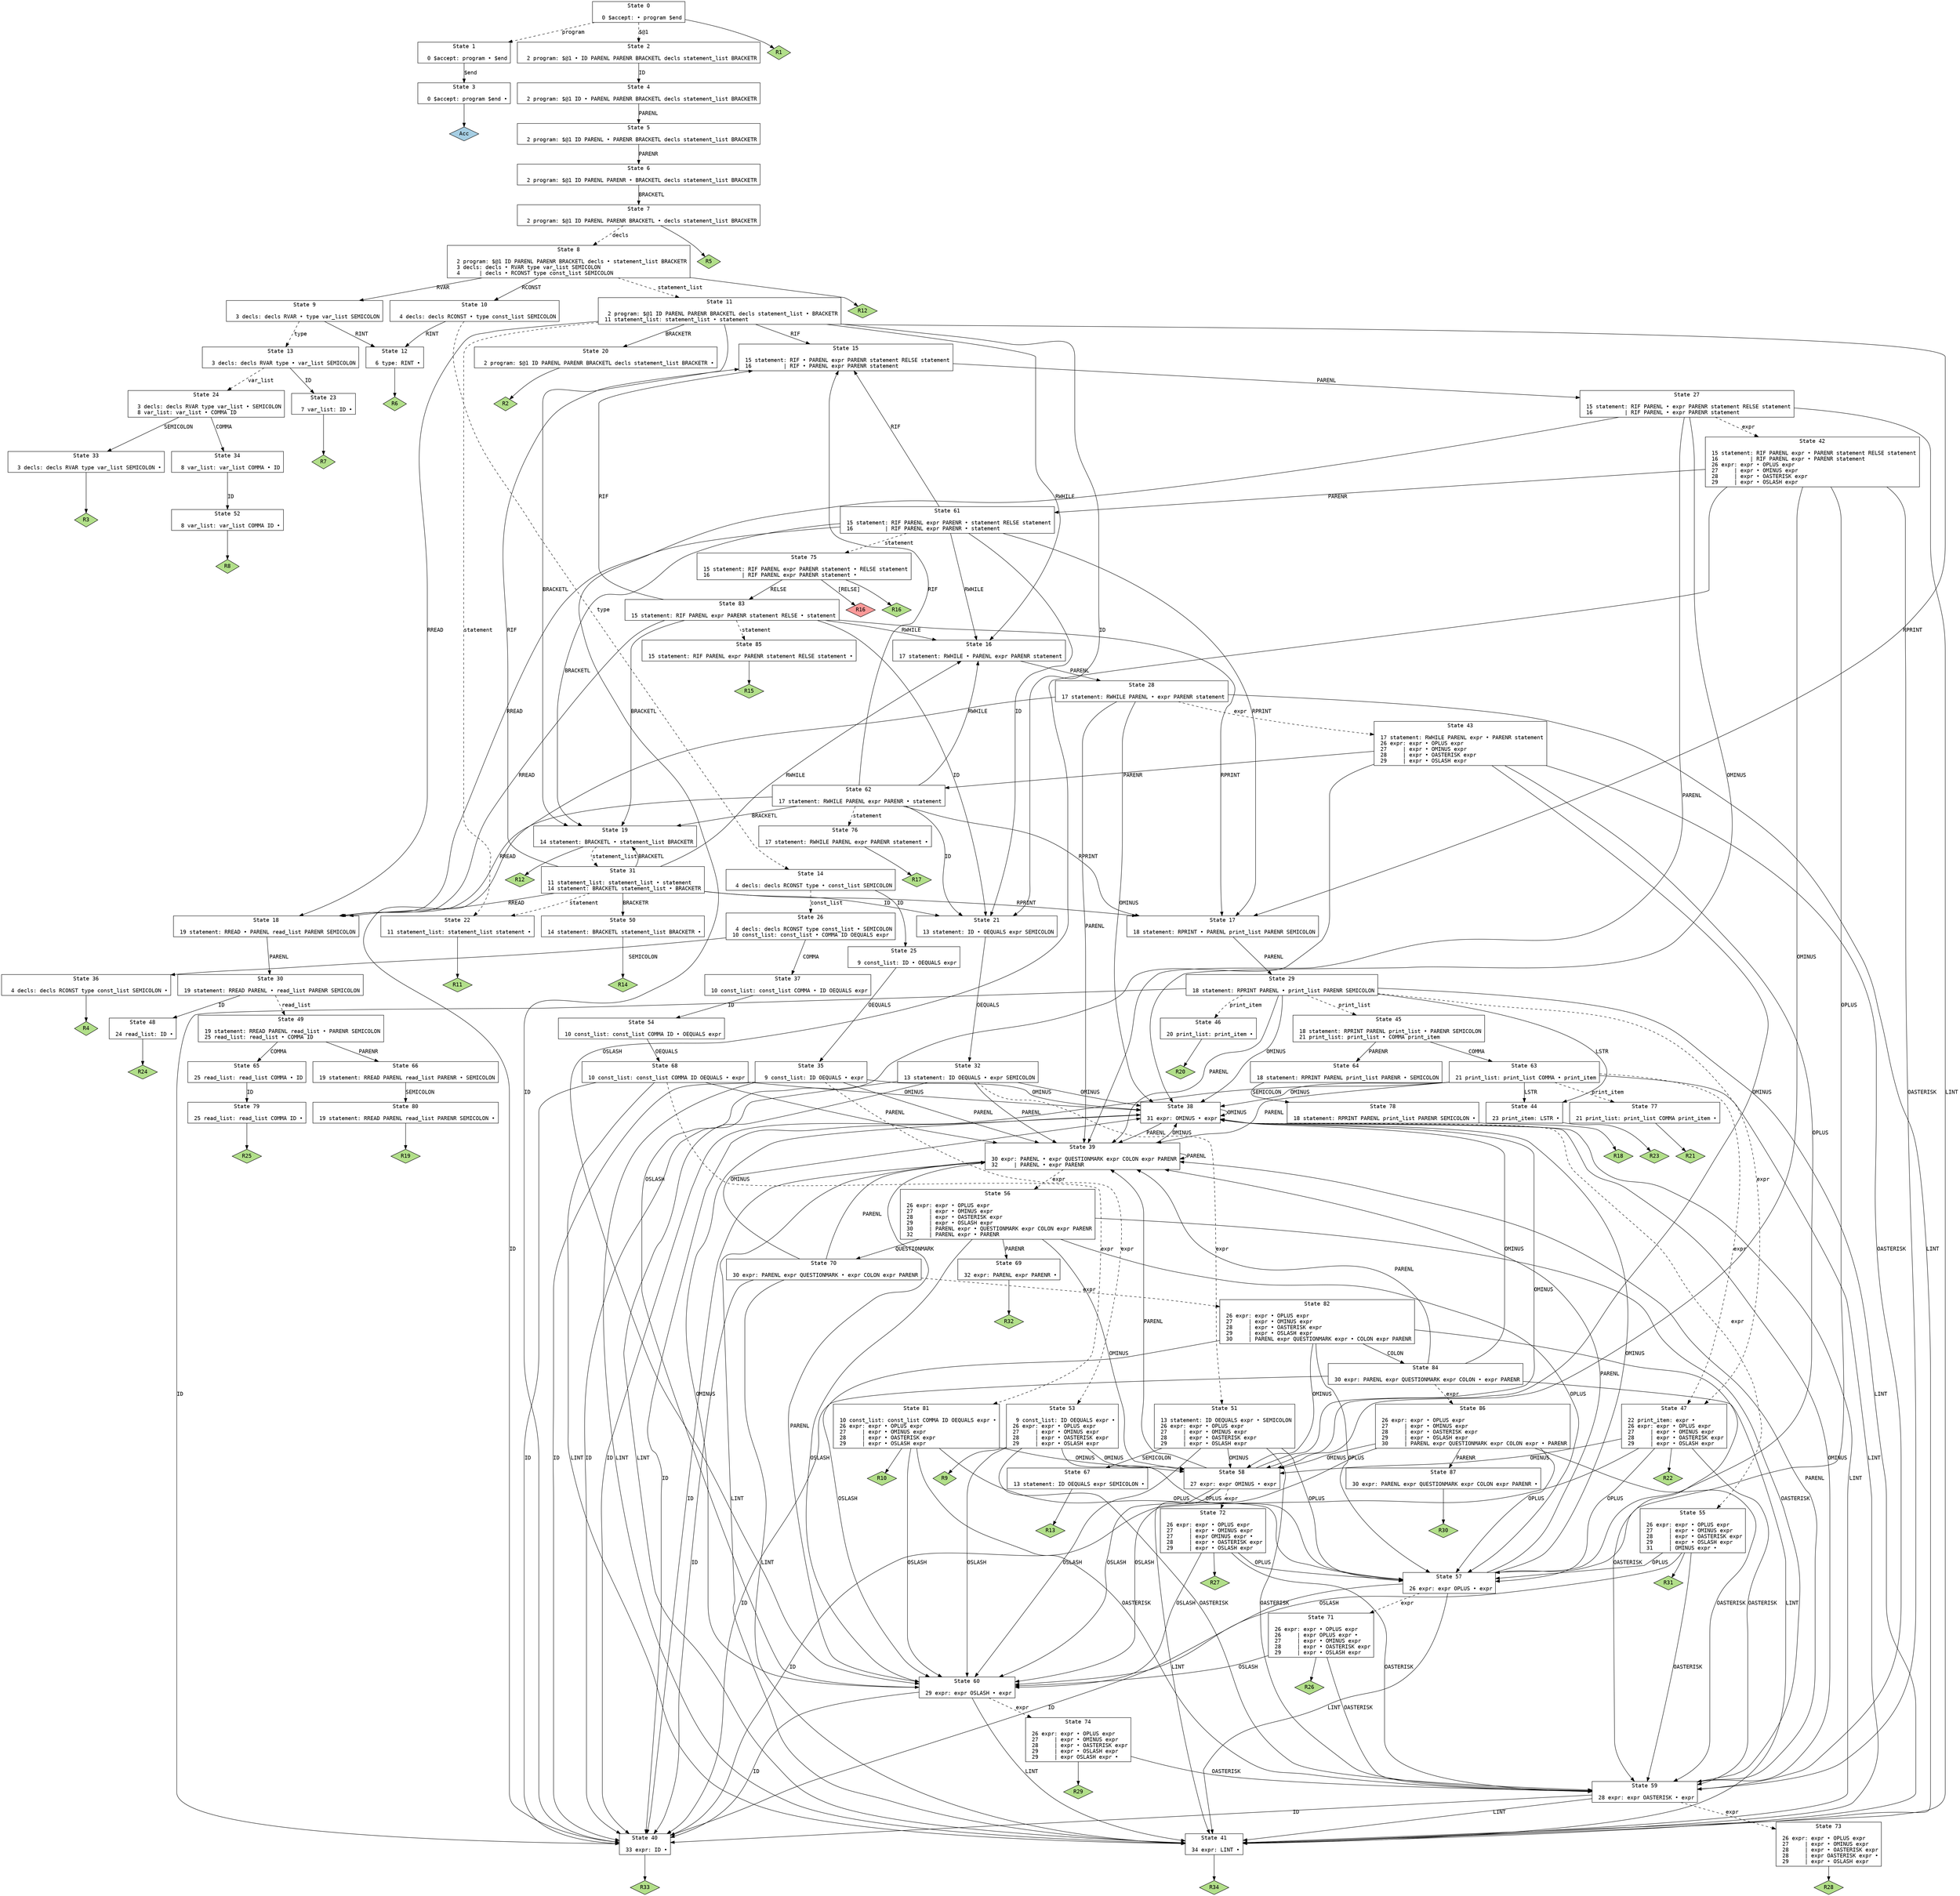 // Generated by GNU Bison 3.8.2.
// Report bugs to <bug-bison@gnu.org>.
// Home page: <https://www.gnu.org/software/bison/>.

digraph "minic.y"
{
  node [fontname = courier, shape = box, colorscheme = paired6]
  edge [fontname = courier]

  0 [label="State 0\n\l  0 $accept: • program $end\l"]
  0 -> 1 [style=dashed label="program"]
  0 -> 2 [style=dashed label="$@1"]
  0 -> "0R1" [style=solid]
 "0R1" [label="R1", fillcolor=3, shape=diamond, style=filled]
  1 [label="State 1\n\l  0 $accept: program • $end\l"]
  1 -> 3 [style=solid label="$end"]
  2 [label="State 2\n\l  2 program: $@1 • ID PARENL PARENR BRACKETL decls statement_list BRACKETR\l"]
  2 -> 4 [style=solid label="ID"]
  3 [label="State 3\n\l  0 $accept: program $end •\l"]
  3 -> "3R0" [style=solid]
 "3R0" [label="Acc", fillcolor=1, shape=diamond, style=filled]
  4 [label="State 4\n\l  2 program: $@1 ID • PARENL PARENR BRACKETL decls statement_list BRACKETR\l"]
  4 -> 5 [style=solid label="PARENL"]
  5 [label="State 5\n\l  2 program: $@1 ID PARENL • PARENR BRACKETL decls statement_list BRACKETR\l"]
  5 -> 6 [style=solid label="PARENR"]
  6 [label="State 6\n\l  2 program: $@1 ID PARENL PARENR • BRACKETL decls statement_list BRACKETR\l"]
  6 -> 7 [style=solid label="BRACKETL"]
  7 [label="State 7\n\l  2 program: $@1 ID PARENL PARENR BRACKETL • decls statement_list BRACKETR\l"]
  7 -> 8 [style=dashed label="decls"]
  7 -> "7R5" [style=solid]
 "7R5" [label="R5", fillcolor=3, shape=diamond, style=filled]
  8 [label="State 8\n\l  2 program: $@1 ID PARENL PARENR BRACKETL decls • statement_list BRACKETR\l  3 decls: decls • RVAR type var_list SEMICOLON\l  4      | decls • RCONST type const_list SEMICOLON\l"]
  8 -> 9 [style=solid label="RVAR"]
  8 -> 10 [style=solid label="RCONST"]
  8 -> 11 [style=dashed label="statement_list"]
  8 -> "8R12" [style=solid]
 "8R12" [label="R12", fillcolor=3, shape=diamond, style=filled]
  9 [label="State 9\n\l  3 decls: decls RVAR • type var_list SEMICOLON\l"]
  9 -> 12 [style=solid label="RINT"]
  9 -> 13 [style=dashed label="type"]
  10 [label="State 10\n\l  4 decls: decls RCONST • type const_list SEMICOLON\l"]
  10 -> 12 [style=solid label="RINT"]
  10 -> 14 [style=dashed label="type"]
  11 [label="State 11\n\l  2 program: $@1 ID PARENL PARENR BRACKETL decls statement_list • BRACKETR\l 11 statement_list: statement_list • statement\l"]
  11 -> 15 [style=solid label="RIF"]
  11 -> 16 [style=solid label="RWHILE"]
  11 -> 17 [style=solid label="RPRINT"]
  11 -> 18 [style=solid label="RREAD"]
  11 -> 19 [style=solid label="BRACKETL"]
  11 -> 20 [style=solid label="BRACKETR"]
  11 -> 21 [style=solid label="ID"]
  11 -> 22 [style=dashed label="statement"]
  12 [label="State 12\n\l  6 type: RINT •\l"]
  12 -> "12R6" [style=solid]
 "12R6" [label="R6", fillcolor=3, shape=diamond, style=filled]
  13 [label="State 13\n\l  3 decls: decls RVAR type • var_list SEMICOLON\l"]
  13 -> 23 [style=solid label="ID"]
  13 -> 24 [style=dashed label="var_list"]
  14 [label="State 14\n\l  4 decls: decls RCONST type • const_list SEMICOLON\l"]
  14 -> 25 [style=solid label="ID"]
  14 -> 26 [style=dashed label="const_list"]
  15 [label="State 15\n\l 15 statement: RIF • PARENL expr PARENR statement RELSE statement\l 16          | RIF • PARENL expr PARENR statement\l"]
  15 -> 27 [style=solid label="PARENL"]
  16 [label="State 16\n\l 17 statement: RWHILE • PARENL expr PARENR statement\l"]
  16 -> 28 [style=solid label="PARENL"]
  17 [label="State 17\n\l 18 statement: RPRINT • PARENL print_list PARENR SEMICOLON\l"]
  17 -> 29 [style=solid label="PARENL"]
  18 [label="State 18\n\l 19 statement: RREAD • PARENL read_list PARENR SEMICOLON\l"]
  18 -> 30 [style=solid label="PARENL"]
  19 [label="State 19\n\l 14 statement: BRACKETL • statement_list BRACKETR\l"]
  19 -> 31 [style=dashed label="statement_list"]
  19 -> "19R12" [style=solid]
 "19R12" [label="R12", fillcolor=3, shape=diamond, style=filled]
  20 [label="State 20\n\l  2 program: $@1 ID PARENL PARENR BRACKETL decls statement_list BRACKETR •\l"]
  20 -> "20R2" [style=solid]
 "20R2" [label="R2", fillcolor=3, shape=diamond, style=filled]
  21 [label="State 21\n\l 13 statement: ID • OEQUALS expr SEMICOLON\l"]
  21 -> 32 [style=solid label="OEQUALS"]
  22 [label="State 22\n\l 11 statement_list: statement_list statement •\l"]
  22 -> "22R11" [style=solid]
 "22R11" [label="R11", fillcolor=3, shape=diamond, style=filled]
  23 [label="State 23\n\l  7 var_list: ID •\l"]
  23 -> "23R7" [style=solid]
 "23R7" [label="R7", fillcolor=3, shape=diamond, style=filled]
  24 [label="State 24\n\l  3 decls: decls RVAR type var_list • SEMICOLON\l  8 var_list: var_list • COMMA ID\l"]
  24 -> 33 [style=solid label="SEMICOLON"]
  24 -> 34 [style=solid label="COMMA"]
  25 [label="State 25\n\l  9 const_list: ID • OEQUALS expr\l"]
  25 -> 35 [style=solid label="OEQUALS"]
  26 [label="State 26\n\l  4 decls: decls RCONST type const_list • SEMICOLON\l 10 const_list: const_list • COMMA ID OEQUALS expr\l"]
  26 -> 36 [style=solid label="SEMICOLON"]
  26 -> 37 [style=solid label="COMMA"]
  27 [label="State 27\n\l 15 statement: RIF PARENL • expr PARENR statement RELSE statement\l 16          | RIF PARENL • expr PARENR statement\l"]
  27 -> 38 [style=solid label="OMINUS"]
  27 -> 39 [style=solid label="PARENL"]
  27 -> 40 [style=solid label="ID"]
  27 -> 41 [style=solid label="LINT"]
  27 -> 42 [style=dashed label="expr"]
  28 [label="State 28\n\l 17 statement: RWHILE PARENL • expr PARENR statement\l"]
  28 -> 38 [style=solid label="OMINUS"]
  28 -> 39 [style=solid label="PARENL"]
  28 -> 40 [style=solid label="ID"]
  28 -> 41 [style=solid label="LINT"]
  28 -> 43 [style=dashed label="expr"]
  29 [label="State 29\n\l 18 statement: RPRINT PARENL • print_list PARENR SEMICOLON\l"]
  29 -> 38 [style=solid label="OMINUS"]
  29 -> 39 [style=solid label="PARENL"]
  29 -> 40 [style=solid label="ID"]
  29 -> 44 [style=solid label="LSTR"]
  29 -> 41 [style=solid label="LINT"]
  29 -> 45 [style=dashed label="print_list"]
  29 -> 46 [style=dashed label="print_item"]
  29 -> 47 [style=dashed label="expr"]
  30 [label="State 30\n\l 19 statement: RREAD PARENL • read_list PARENR SEMICOLON\l"]
  30 -> 48 [style=solid label="ID"]
  30 -> 49 [style=dashed label="read_list"]
  31 [label="State 31\n\l 11 statement_list: statement_list • statement\l 14 statement: BRACKETL statement_list • BRACKETR\l"]
  31 -> 15 [style=solid label="RIF"]
  31 -> 16 [style=solid label="RWHILE"]
  31 -> 17 [style=solid label="RPRINT"]
  31 -> 18 [style=solid label="RREAD"]
  31 -> 19 [style=solid label="BRACKETL"]
  31 -> 50 [style=solid label="BRACKETR"]
  31 -> 21 [style=solid label="ID"]
  31 -> 22 [style=dashed label="statement"]
  32 [label="State 32\n\l 13 statement: ID OEQUALS • expr SEMICOLON\l"]
  32 -> 38 [style=solid label="OMINUS"]
  32 -> 39 [style=solid label="PARENL"]
  32 -> 40 [style=solid label="ID"]
  32 -> 41 [style=solid label="LINT"]
  32 -> 51 [style=dashed label="expr"]
  33 [label="State 33\n\l  3 decls: decls RVAR type var_list SEMICOLON •\l"]
  33 -> "33R3" [style=solid]
 "33R3" [label="R3", fillcolor=3, shape=diamond, style=filled]
  34 [label="State 34\n\l  8 var_list: var_list COMMA • ID\l"]
  34 -> 52 [style=solid label="ID"]
  35 [label="State 35\n\l  9 const_list: ID OEQUALS • expr\l"]
  35 -> 38 [style=solid label="OMINUS"]
  35 -> 39 [style=solid label="PARENL"]
  35 -> 40 [style=solid label="ID"]
  35 -> 41 [style=solid label="LINT"]
  35 -> 53 [style=dashed label="expr"]
  36 [label="State 36\n\l  4 decls: decls RCONST type const_list SEMICOLON •\l"]
  36 -> "36R4" [style=solid]
 "36R4" [label="R4", fillcolor=3, shape=diamond, style=filled]
  37 [label="State 37\n\l 10 const_list: const_list COMMA • ID OEQUALS expr\l"]
  37 -> 54 [style=solid label="ID"]
  38 [label="State 38\n\l 31 expr: OMINUS • expr\l"]
  38 -> 38 [style=solid label="OMINUS"]
  38 -> 39 [style=solid label="PARENL"]
  38 -> 40 [style=solid label="ID"]
  38 -> 41 [style=solid label="LINT"]
  38 -> 55 [style=dashed label="expr"]
  39 [label="State 39\n\l 30 expr: PARENL • expr QUESTIONMARK expr COLON expr PARENR\l 32     | PARENL • expr PARENR\l"]
  39 -> 38 [style=solid label="OMINUS"]
  39 -> 39 [style=solid label="PARENL"]
  39 -> 40 [style=solid label="ID"]
  39 -> 41 [style=solid label="LINT"]
  39 -> 56 [style=dashed label="expr"]
  40 [label="State 40\n\l 33 expr: ID •\l"]
  40 -> "40R33" [style=solid]
 "40R33" [label="R33", fillcolor=3, shape=diamond, style=filled]
  41 [label="State 41\n\l 34 expr: LINT •\l"]
  41 -> "41R34" [style=solid]
 "41R34" [label="R34", fillcolor=3, shape=diamond, style=filled]
  42 [label="State 42\n\l 15 statement: RIF PARENL expr • PARENR statement RELSE statement\l 16          | RIF PARENL expr • PARENR statement\l 26 expr: expr • OPLUS expr\l 27     | expr • OMINUS expr\l 28     | expr • OASTERISK expr\l 29     | expr • OSLASH expr\l"]
  42 -> 57 [style=solid label="OPLUS"]
  42 -> 58 [style=solid label="OMINUS"]
  42 -> 59 [style=solid label="OASTERISK"]
  42 -> 60 [style=solid label="OSLASH"]
  42 -> 61 [style=solid label="PARENR"]
  43 [label="State 43\n\l 17 statement: RWHILE PARENL expr • PARENR statement\l 26 expr: expr • OPLUS expr\l 27     | expr • OMINUS expr\l 28     | expr • OASTERISK expr\l 29     | expr • OSLASH expr\l"]
  43 -> 57 [style=solid label="OPLUS"]
  43 -> 58 [style=solid label="OMINUS"]
  43 -> 59 [style=solid label="OASTERISK"]
  43 -> 60 [style=solid label="OSLASH"]
  43 -> 62 [style=solid label="PARENR"]
  44 [label="State 44\n\l 23 print_item: LSTR •\l"]
  44 -> "44R23" [style=solid]
 "44R23" [label="R23", fillcolor=3, shape=diamond, style=filled]
  45 [label="State 45\n\l 18 statement: RPRINT PARENL print_list • PARENR SEMICOLON\l 21 print_list: print_list • COMMA print_item\l"]
  45 -> 63 [style=solid label="COMMA"]
  45 -> 64 [style=solid label="PARENR"]
  46 [label="State 46\n\l 20 print_list: print_item •\l"]
  46 -> "46R20" [style=solid]
 "46R20" [label="R20", fillcolor=3, shape=diamond, style=filled]
  47 [label="State 47\n\l 22 print_item: expr •\l 26 expr: expr • OPLUS expr\l 27     | expr • OMINUS expr\l 28     | expr • OASTERISK expr\l 29     | expr • OSLASH expr\l"]
  47 -> 57 [style=solid label="OPLUS"]
  47 -> 58 [style=solid label="OMINUS"]
  47 -> 59 [style=solid label="OASTERISK"]
  47 -> 60 [style=solid label="OSLASH"]
  47 -> "47R22" [style=solid]
 "47R22" [label="R22", fillcolor=3, shape=diamond, style=filled]
  48 [label="State 48\n\l 24 read_list: ID •\l"]
  48 -> "48R24" [style=solid]
 "48R24" [label="R24", fillcolor=3, shape=diamond, style=filled]
  49 [label="State 49\n\l 19 statement: RREAD PARENL read_list • PARENR SEMICOLON\l 25 read_list: read_list • COMMA ID\l"]
  49 -> 65 [style=solid label="COMMA"]
  49 -> 66 [style=solid label="PARENR"]
  50 [label="State 50\n\l 14 statement: BRACKETL statement_list BRACKETR •\l"]
  50 -> "50R14" [style=solid]
 "50R14" [label="R14", fillcolor=3, shape=diamond, style=filled]
  51 [label="State 51\n\l 13 statement: ID OEQUALS expr • SEMICOLON\l 26 expr: expr • OPLUS expr\l 27     | expr • OMINUS expr\l 28     | expr • OASTERISK expr\l 29     | expr • OSLASH expr\l"]
  51 -> 67 [style=solid label="SEMICOLON"]
  51 -> 57 [style=solid label="OPLUS"]
  51 -> 58 [style=solid label="OMINUS"]
  51 -> 59 [style=solid label="OASTERISK"]
  51 -> 60 [style=solid label="OSLASH"]
  52 [label="State 52\n\l  8 var_list: var_list COMMA ID •\l"]
  52 -> "52R8" [style=solid]
 "52R8" [label="R8", fillcolor=3, shape=diamond, style=filled]
  53 [label="State 53\n\l  9 const_list: ID OEQUALS expr •\l 26 expr: expr • OPLUS expr\l 27     | expr • OMINUS expr\l 28     | expr • OASTERISK expr\l 29     | expr • OSLASH expr\l"]
  53 -> 57 [style=solid label="OPLUS"]
  53 -> 58 [style=solid label="OMINUS"]
  53 -> 59 [style=solid label="OASTERISK"]
  53 -> 60 [style=solid label="OSLASH"]
  53 -> "53R9" [style=solid]
 "53R9" [label="R9", fillcolor=3, shape=diamond, style=filled]
  54 [label="State 54\n\l 10 const_list: const_list COMMA ID • OEQUALS expr\l"]
  54 -> 68 [style=solid label="OEQUALS"]
  55 [label="State 55\n\l 26 expr: expr • OPLUS expr\l 27     | expr • OMINUS expr\l 28     | expr • OASTERISK expr\l 29     | expr • OSLASH expr\l 31     | OMINUS expr •\l"]
  55 -> 57 [style=solid label="OPLUS"]
  55 -> 59 [style=solid label="OASTERISK"]
  55 -> 60 [style=solid label="OSLASH"]
  55 -> "55R31" [style=solid]
 "55R31" [label="R31", fillcolor=3, shape=diamond, style=filled]
  56 [label="State 56\n\l 26 expr: expr • OPLUS expr\l 27     | expr • OMINUS expr\l 28     | expr • OASTERISK expr\l 29     | expr • OSLASH expr\l 30     | PARENL expr • QUESTIONMARK expr COLON expr PARENR\l 32     | PARENL expr • PARENR\l"]
  56 -> 57 [style=solid label="OPLUS"]
  56 -> 58 [style=solid label="OMINUS"]
  56 -> 59 [style=solid label="OASTERISK"]
  56 -> 60 [style=solid label="OSLASH"]
  56 -> 69 [style=solid label="PARENR"]
  56 -> 70 [style=solid label="QUESTIONMARK"]
  57 [label="State 57\n\l 26 expr: expr OPLUS • expr\l"]
  57 -> 38 [style=solid label="OMINUS"]
  57 -> 39 [style=solid label="PARENL"]
  57 -> 40 [style=solid label="ID"]
  57 -> 41 [style=solid label="LINT"]
  57 -> 71 [style=dashed label="expr"]
  58 [label="State 58\n\l 27 expr: expr OMINUS • expr\l"]
  58 -> 38 [style=solid label="OMINUS"]
  58 -> 39 [style=solid label="PARENL"]
  58 -> 40 [style=solid label="ID"]
  58 -> 41 [style=solid label="LINT"]
  58 -> 72 [style=dashed label="expr"]
  59 [label="State 59\n\l 28 expr: expr OASTERISK • expr\l"]
  59 -> 38 [style=solid label="OMINUS"]
  59 -> 39 [style=solid label="PARENL"]
  59 -> 40 [style=solid label="ID"]
  59 -> 41 [style=solid label="LINT"]
  59 -> 73 [style=dashed label="expr"]
  60 [label="State 60\n\l 29 expr: expr OSLASH • expr\l"]
  60 -> 38 [style=solid label="OMINUS"]
  60 -> 39 [style=solid label="PARENL"]
  60 -> 40 [style=solid label="ID"]
  60 -> 41 [style=solid label="LINT"]
  60 -> 74 [style=dashed label="expr"]
  61 [label="State 61\n\l 15 statement: RIF PARENL expr PARENR • statement RELSE statement\l 16          | RIF PARENL expr PARENR • statement\l"]
  61 -> 15 [style=solid label="RIF"]
  61 -> 16 [style=solid label="RWHILE"]
  61 -> 17 [style=solid label="RPRINT"]
  61 -> 18 [style=solid label="RREAD"]
  61 -> 19 [style=solid label="BRACKETL"]
  61 -> 21 [style=solid label="ID"]
  61 -> 75 [style=dashed label="statement"]
  62 [label="State 62\n\l 17 statement: RWHILE PARENL expr PARENR • statement\l"]
  62 -> 15 [style=solid label="RIF"]
  62 -> 16 [style=solid label="RWHILE"]
  62 -> 17 [style=solid label="RPRINT"]
  62 -> 18 [style=solid label="RREAD"]
  62 -> 19 [style=solid label="BRACKETL"]
  62 -> 21 [style=solid label="ID"]
  62 -> 76 [style=dashed label="statement"]
  63 [label="State 63\n\l 21 print_list: print_list COMMA • print_item\l"]
  63 -> 38 [style=solid label="OMINUS"]
  63 -> 39 [style=solid label="PARENL"]
  63 -> 40 [style=solid label="ID"]
  63 -> 44 [style=solid label="LSTR"]
  63 -> 41 [style=solid label="LINT"]
  63 -> 77 [style=dashed label="print_item"]
  63 -> 47 [style=dashed label="expr"]
  64 [label="State 64\n\l 18 statement: RPRINT PARENL print_list PARENR • SEMICOLON\l"]
  64 -> 78 [style=solid label="SEMICOLON"]
  65 [label="State 65\n\l 25 read_list: read_list COMMA • ID\l"]
  65 -> 79 [style=solid label="ID"]
  66 [label="State 66\n\l 19 statement: RREAD PARENL read_list PARENR • SEMICOLON\l"]
  66 -> 80 [style=solid label="SEMICOLON"]
  67 [label="State 67\n\l 13 statement: ID OEQUALS expr SEMICOLON •\l"]
  67 -> "67R13" [style=solid]
 "67R13" [label="R13", fillcolor=3, shape=diamond, style=filled]
  68 [label="State 68\n\l 10 const_list: const_list COMMA ID OEQUALS • expr\l"]
  68 -> 38 [style=solid label="OMINUS"]
  68 -> 39 [style=solid label="PARENL"]
  68 -> 40 [style=solid label="ID"]
  68 -> 41 [style=solid label="LINT"]
  68 -> 81 [style=dashed label="expr"]
  69 [label="State 69\n\l 32 expr: PARENL expr PARENR •\l"]
  69 -> "69R32" [style=solid]
 "69R32" [label="R32", fillcolor=3, shape=diamond, style=filled]
  70 [label="State 70\n\l 30 expr: PARENL expr QUESTIONMARK • expr COLON expr PARENR\l"]
  70 -> 38 [style=solid label="OMINUS"]
  70 -> 39 [style=solid label="PARENL"]
  70 -> 40 [style=solid label="ID"]
  70 -> 41 [style=solid label="LINT"]
  70 -> 82 [style=dashed label="expr"]
  71 [label="State 71\n\l 26 expr: expr • OPLUS expr\l 26     | expr OPLUS expr •\l 27     | expr • OMINUS expr\l 28     | expr • OASTERISK expr\l 29     | expr • OSLASH expr\l"]
  71 -> 59 [style=solid label="OASTERISK"]
  71 -> 60 [style=solid label="OSLASH"]
  71 -> "71R26" [style=solid]
 "71R26" [label="R26", fillcolor=3, shape=diamond, style=filled]
  72 [label="State 72\n\l 26 expr: expr • OPLUS expr\l 27     | expr • OMINUS expr\l 27     | expr OMINUS expr •\l 28     | expr • OASTERISK expr\l 29     | expr • OSLASH expr\l"]
  72 -> 57 [style=solid label="OPLUS"]
  72 -> 59 [style=solid label="OASTERISK"]
  72 -> 60 [style=solid label="OSLASH"]
  72 -> "72R27" [style=solid]
 "72R27" [label="R27", fillcolor=3, shape=diamond, style=filled]
  73 [label="State 73\n\l 26 expr: expr • OPLUS expr\l 27     | expr • OMINUS expr\l 28     | expr • OASTERISK expr\l 28     | expr OASTERISK expr •\l 29     | expr • OSLASH expr\l"]
  73 -> "73R28" [style=solid]
 "73R28" [label="R28", fillcolor=3, shape=diamond, style=filled]
  74 [label="State 74\n\l 26 expr: expr • OPLUS expr\l 27     | expr • OMINUS expr\l 28     | expr • OASTERISK expr\l 29     | expr • OSLASH expr\l 29     | expr OSLASH expr •\l"]
  74 -> 59 [style=solid label="OASTERISK"]
  74 -> "74R29" [style=solid]
 "74R29" [label="R29", fillcolor=3, shape=diamond, style=filled]
  75 [label="State 75\n\l 15 statement: RIF PARENL expr PARENR statement • RELSE statement\l 16          | RIF PARENL expr PARENR statement •\l"]
  75 -> 83 [style=solid label="RELSE"]
  75 -> "75R16d" [label="[RELSE]", style=solid]
 "75R16d" [label="R16", fillcolor=5, shape=diamond, style=filled]
  75 -> "75R16" [style=solid]
 "75R16" [label="R16", fillcolor=3, shape=diamond, style=filled]
  76 [label="State 76\n\l 17 statement: RWHILE PARENL expr PARENR statement •\l"]
  76 -> "76R17" [style=solid]
 "76R17" [label="R17", fillcolor=3, shape=diamond, style=filled]
  77 [label="State 77\n\l 21 print_list: print_list COMMA print_item •\l"]
  77 -> "77R21" [style=solid]
 "77R21" [label="R21", fillcolor=3, shape=diamond, style=filled]
  78 [label="State 78\n\l 18 statement: RPRINT PARENL print_list PARENR SEMICOLON •\l"]
  78 -> "78R18" [style=solid]
 "78R18" [label="R18", fillcolor=3, shape=diamond, style=filled]
  79 [label="State 79\n\l 25 read_list: read_list COMMA ID •\l"]
  79 -> "79R25" [style=solid]
 "79R25" [label="R25", fillcolor=3, shape=diamond, style=filled]
  80 [label="State 80\n\l 19 statement: RREAD PARENL read_list PARENR SEMICOLON •\l"]
  80 -> "80R19" [style=solid]
 "80R19" [label="R19", fillcolor=3, shape=diamond, style=filled]
  81 [label="State 81\n\l 10 const_list: const_list COMMA ID OEQUALS expr •\l 26 expr: expr • OPLUS expr\l 27     | expr • OMINUS expr\l 28     | expr • OASTERISK expr\l 29     | expr • OSLASH expr\l"]
  81 -> 57 [style=solid label="OPLUS"]
  81 -> 58 [style=solid label="OMINUS"]
  81 -> 59 [style=solid label="OASTERISK"]
  81 -> 60 [style=solid label="OSLASH"]
  81 -> "81R10" [style=solid]
 "81R10" [label="R10", fillcolor=3, shape=diamond, style=filled]
  82 [label="State 82\n\l 26 expr: expr • OPLUS expr\l 27     | expr • OMINUS expr\l 28     | expr • OASTERISK expr\l 29     | expr • OSLASH expr\l 30     | PARENL expr QUESTIONMARK expr • COLON expr PARENR\l"]
  82 -> 57 [style=solid label="OPLUS"]
  82 -> 58 [style=solid label="OMINUS"]
  82 -> 59 [style=solid label="OASTERISK"]
  82 -> 60 [style=solid label="OSLASH"]
  82 -> 84 [style=solid label="COLON"]
  83 [label="State 83\n\l 15 statement: RIF PARENL expr PARENR statement RELSE • statement\l"]
  83 -> 15 [style=solid label="RIF"]
  83 -> 16 [style=solid label="RWHILE"]
  83 -> 17 [style=solid label="RPRINT"]
  83 -> 18 [style=solid label="RREAD"]
  83 -> 19 [style=solid label="BRACKETL"]
  83 -> 21 [style=solid label="ID"]
  83 -> 85 [style=dashed label="statement"]
  84 [label="State 84\n\l 30 expr: PARENL expr QUESTIONMARK expr COLON • expr PARENR\l"]
  84 -> 38 [style=solid label="OMINUS"]
  84 -> 39 [style=solid label="PARENL"]
  84 -> 40 [style=solid label="ID"]
  84 -> 41 [style=solid label="LINT"]
  84 -> 86 [style=dashed label="expr"]
  85 [label="State 85\n\l 15 statement: RIF PARENL expr PARENR statement RELSE statement •\l"]
  85 -> "85R15" [style=solid]
 "85R15" [label="R15", fillcolor=3, shape=diamond, style=filled]
  86 [label="State 86\n\l 26 expr: expr • OPLUS expr\l 27     | expr • OMINUS expr\l 28     | expr • OASTERISK expr\l 29     | expr • OSLASH expr\l 30     | PARENL expr QUESTIONMARK expr COLON expr • PARENR\l"]
  86 -> 57 [style=solid label="OPLUS"]
  86 -> 58 [style=solid label="OMINUS"]
  86 -> 59 [style=solid label="OASTERISK"]
  86 -> 60 [style=solid label="OSLASH"]
  86 -> 87 [style=solid label="PARENR"]
  87 [label="State 87\n\l 30 expr: PARENL expr QUESTIONMARK expr COLON expr PARENR •\l"]
  87 -> "87R30" [style=solid]
 "87R30" [label="R30", fillcolor=3, shape=diamond, style=filled]
}
